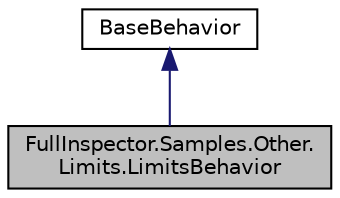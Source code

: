 digraph "FullInspector.Samples.Other.Limits.LimitsBehavior"
{
  edge [fontname="Helvetica",fontsize="10",labelfontname="Helvetica",labelfontsize="10"];
  node [fontname="Helvetica",fontsize="10",shape=record];
  Node1 [label="FullInspector.Samples.Other.\lLimits.LimitsBehavior",height=0.2,width=0.4,color="black", fillcolor="grey75", style="filled" fontcolor="black"];
  Node2 -> Node1 [dir="back",color="midnightblue",fontsize="10",style="solid",fontname="Helvetica"];
  Node2 [label="BaseBehavior",height=0.2,width=0.4,color="black", fillcolor="white", style="filled",URL="$class_full_inspector_1_1_base_behavior.html"];
}
